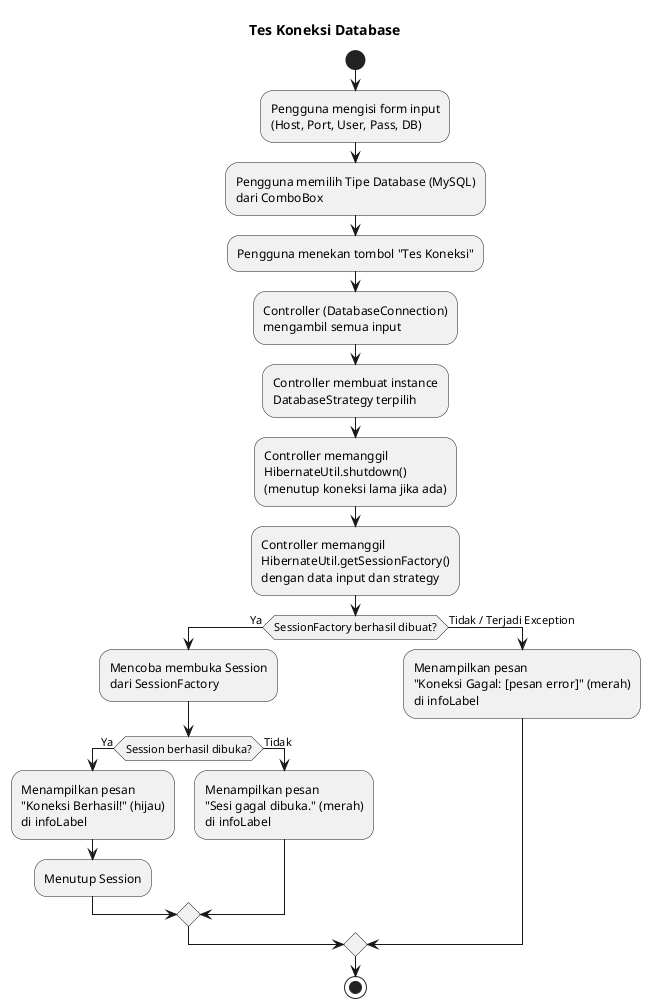 @startuml activity_diagram
title Tes Koneksi Database

start
:Pengguna mengisi form input
(Host, Port, User, Pass, DB);
:Pengguna memilih Tipe Database (MySQL)
dari ComboBox;
:Pengguna menekan tombol "Tes Koneksi";
:Controller (DatabaseConnection)
mengambil semua input;
:Controller membuat instance
DatabaseStrategy terpilih;
:Controller memanggil
HibernateUtil.shutdown()
(menutup koneksi lama jika ada);
:Controller memanggil
HibernateUtil.getSessionFactory()
dengan data input dan strategy;

if (SessionFactory berhasil dibuat?) then (Ya)
  :Mencoba membuka Session
  dari SessionFactory;
  if (Session berhasil dibuka?) then (Ya)
    :Menampilkan pesan
    "Koneksi Berhasil!" (hijau)
    di infoLabel;
    :Menutup Session;
  else (Tidak)
    :Menampilkan pesan
    "Sesi gagal dibuka." (merah)
    di infoLabel;
  endif
else (Tidak / Terjadi Exception)
  :Menampilkan pesan
  "Koneksi Gagal: [pesan error]" (merah)
  di infoLabel;
endif
stop

@enduml
